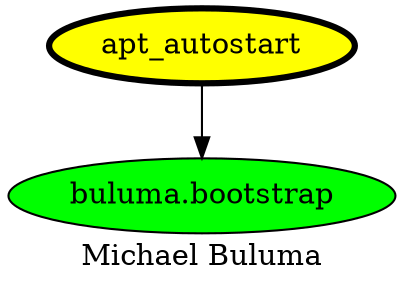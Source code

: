 digraph PhiloDilemma {
  label = "Michael Buluma" ;
  overlap=false
  {
    "apt_autostart" [fillcolor=yellow style=filled penwidth=3]
    "buluma.bootstrap" [fillcolor=green style=filled]
  }
  "apt_autostart" -> "buluma.bootstrap"
}
